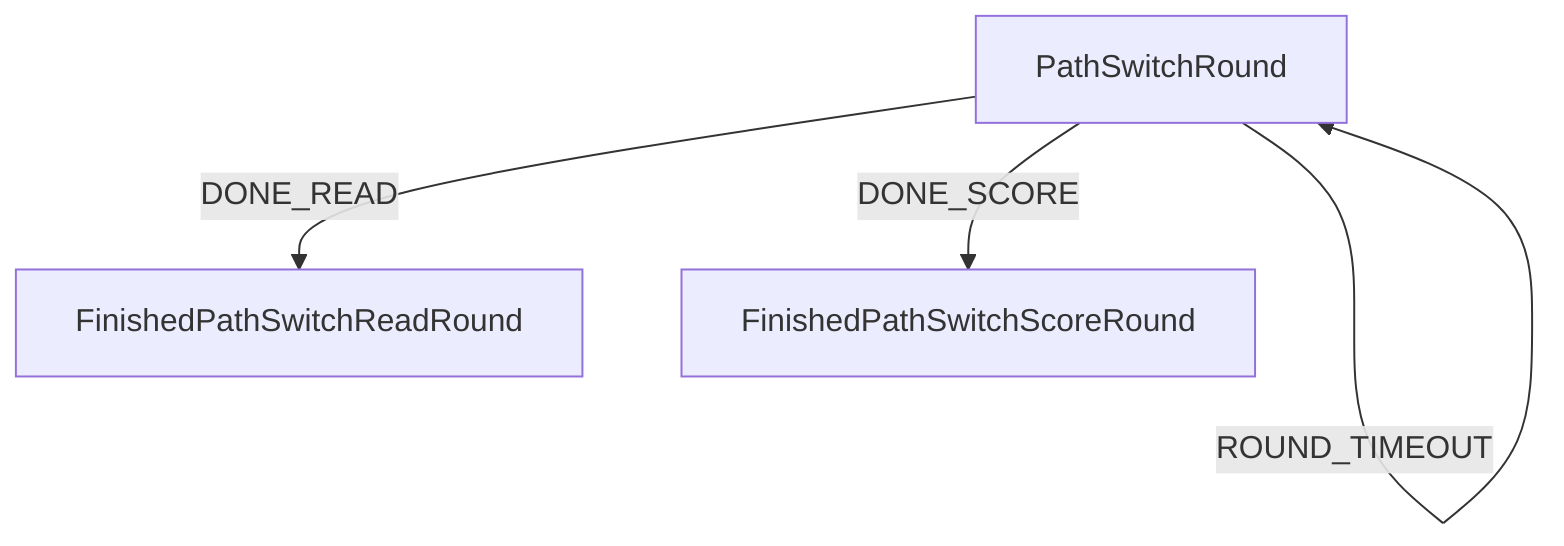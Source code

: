graph TD
  PathSwitchRound
  FinishedPathSwitchReadRound
  FinishedPathSwitchScoreRound
  PathSwitchRound
  PathSwitchRound -->|DONE_READ| FinishedPathSwitchReadRound
  PathSwitchRound -->|DONE_SCORE| FinishedPathSwitchScoreRound
  PathSwitchRound -->|NO_MAJORITY| PathSwitchRound
  PathSwitchRound -->|ROUND_TIMEOUT| PathSwitchRound